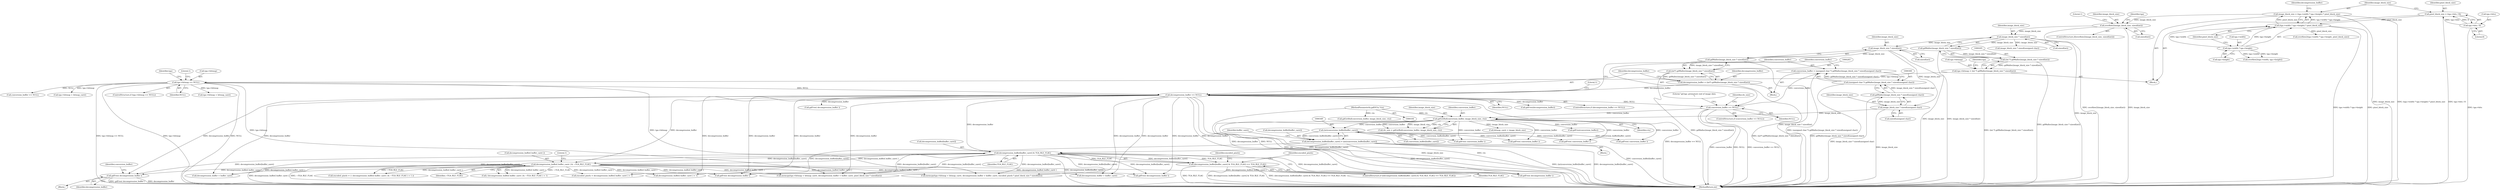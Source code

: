 digraph "0_libgd_58b6dde319c301b0eae27d12e2a659e067d80558@pointer" {
"1000476" [label="(Call,gdFree( decompression_buffer ))"];
"1000290" [label="(Call,decompression_buffer == NULL)"];
"1000280" [label="(Call,decompression_buffer = (int*) gdMalloc(image_block_size * sizeof(int)))"];
"1000282" [label="(Call,(int*) gdMalloc(image_block_size * sizeof(int)))"];
"1000284" [label="(Call,gdMalloc(image_block_size * sizeof(int)))"];
"1000285" [label="(Call,image_block_size * sizeof(int))"];
"1000207" [label="(Call,image_block_size * sizeof(int))"];
"1000177" [label="(Call,overflow2(image_block_size, sizeof(int)))"];
"1000117" [label="(Call,image_block_size = (tga->width * tga->height) * pixel_block_size)"];
"1000119" [label="(Call,(tga->width * tga->height) * pixel_block_size)"];
"1000120" [label="(Call,tga->width * tga->height)"];
"1000109" [label="(Call,pixel_block_size = (tga->bits / 8))"];
"1000111" [label="(Call,tga->bits / 8)"];
"1000212" [label="(Call,tga->bitmap == NULL)"];
"1000200" [label="(Call,tga->bitmap = (int *) gdMalloc(image_block_size * sizeof(int)))"];
"1000204" [label="(Call,(int *) gdMalloc(image_block_size * sizeof(int)))"];
"1000206" [label="(Call,gdMalloc(image_block_size * sizeof(int)))"];
"1000379" [label="(Call,decompression_buffer[buffer_caret] & TGA_RLE_FLAG)"];
"1000344" [label="(Call,decompression_buffer[buffer_caret] = (int)conversion_buffer[buffer_caret])"];
"1000348" [label="(Call,(int)conversion_buffer[buffer_caret])"];
"1000320" [label="(Call,gdGetBuf(conversion_buffer, image_block_size, ctx))"];
"1000307" [label="(Call,conversion_buffer == NULL)"];
"1000297" [label="(Call,conversion_buffer = (unsigned char *) gdMalloc(image_block_size * sizeof(unsigned char)))"];
"1000299" [label="(Call,(unsigned char *) gdMalloc(image_block_size * sizeof(unsigned char)))"];
"1000301" [label="(Call,gdMalloc(image_block_size * sizeof(unsigned char)))"];
"1000302" [label="(Call,image_block_size * sizeof(unsigned char))"];
"1000105" [label="(MethodParameterIn,gdIOCtx *ctx)"];
"1000389" [label="(Call,decompression_buffer[ buffer_caret ] & ~TGA_RLE_FLAG)"];
"1000378" [label="(Call,(decompression_buffer[buffer_caret] & TGA_RLE_FLAG) == TGA_RLE_FLAG)"];
"1000120" [label="(Call,tga->width * tga->height)"];
"1000307" [label="(Call,conversion_buffer == NULL)"];
"1000287" [label="(Call,sizeof(int))"];
"1000387" [label="(Identifier,encoded_pixels)"];
"1000184" [label="(Literal,1)"];
"1000302" [label="(Call,image_block_size * sizeof(unsigned char))"];
"1000479" [label="(Identifier,conversion_buffer)"];
"1000212" [label="(Call,tga->bitmap == NULL)"];
"1000296" [label="(Literal,1)"];
"1000390" [label="(Call,decompression_buffer[ buffer_caret ])"];
"1000377" [label="(ControlStructure,if ((decompression_buffer[buffer_caret] & TGA_RLE_FLAG) == TGA_RLE_FLAG))"];
"1000297" [label="(Call,conversion_buffer = (unsigned char *) gdMalloc(image_block_size * sizeof(unsigned char)))"];
"1000477" [label="(Identifier,decompression_buffer)"];
"1000200" [label="(Call,tga->bitmap = (int *) gdMalloc(image_block_size * sizeof(int)))"];
"1000301" [label="(Call,gdMalloc(image_block_size * sizeof(unsigned char)))"];
"1000354" [label="(Identifier,buffer_caret)"];
"1000475" [label="(Block,)"];
"1000321" [label="(Identifier,conversion_buffer)"];
"1000348" [label="(Call,(int)conversion_buffer[buffer_caret])"];
"1000281" [label="(Identifier,decompression_buffer)"];
"1000117" [label="(Call,image_block_size = (tga->width * tga->height) * pixel_block_size)"];
"1000320" [label="(Call,gdGetBuf(conversion_buffer, image_block_size, ctx))"];
"1000508" [label="(Call,gdFree( decompression_buffer ))"];
"1000204" [label="(Call,(int *) gdMalloc(image_block_size * sizeof(int)))"];
"1000124" [label="(Call,tga->height)"];
"1000372" [label="(Call,gdFree( conversion_buffer ))"];
"1000318" [label="(Call,rle_size = gdGetBuf(conversion_buffer, image_block_size, ctx))"];
"1000452" [label="(Call,decompression_buffer[ buffer_caret ] + 1)"];
"1000214" [label="(Identifier,tga)"];
"1000176" [label="(ControlStructure,if(overflow2(image_block_size, sizeof(int))))"];
"1000478" [label="(Call,gdFree( conversion_buffer ))"];
"1000435" [label="(Call,decompression_buffer + buffer_caret)"];
"1000450" [label="(Call,encoded_pixels = decompression_buffer[ buffer_caret ] + 1)"];
"1000213" [label="(Call,tga->bitmap)"];
"1000323" [label="(Identifier,ctx)"];
"1000414" [label="(Call,gdFree( conversion_buffer ))"];
"1000306" [label="(ControlStructure,if (conversion_buffer == NULL))"];
"1000224" [label="(Block,)"];
"1000127" [label="(Identifier,pixel_block_size)"];
"1000380" [label="(Call,decompression_buffer[buffer_caret])"];
"1000178" [label="(Identifier,image_block_size)"];
"1000304" [label="(Call,sizeof(unsigned char))"];
"1000292" [label="(Identifier,NULL)"];
"1000284" [label="(Call,gdMalloc(image_block_size * sizeof(int)))"];
"1000115" [label="(Literal,8)"];
"1000331" [label="(Call,gdFree(decompression_buffer))"];
"1000286" [label="(Identifier,image_block_size)"];
"1000359" [label="(Call,bitmap_caret < image_block_size)"];
"1000384" [label="(Identifier,TGA_RLE_FLAG)"];
"1000222" [label="(Identifier,tga)"];
"1000299" [label="(Call,(unsigned char *) gdMalloc(image_block_size * sizeof(unsigned char)))"];
"1000322" [label="(Identifier,image_block_size)"];
"1000386" [label="(Call,encoded_pixels = ( ( decompression_buffer[ buffer_caret ] & ~TGA_RLE_FLAG ) + 1 ))"];
"1000236" [label="(Call,conversion_buffer == NULL)"];
"1000515" [label="(MethodReturn,int)"];
"1000280" [label="(Call,decompression_buffer = (int*) gdMalloc(image_block_size * sizeof(int)))"];
"1000290" [label="(Call,decompression_buffer == NULL)"];
"1000309" [label="(Identifier,NULL)"];
"1000489" [label="(Call,decompression_buffer + buffer_caret)"];
"1000109" [label="(Call,pixel_block_size = (tga->bits / 8))"];
"1000476" [label="(Call,gdFree( decompression_buffer ))"];
"1000389" [label="(Call,decompression_buffer[ buffer_caret ] & ~TGA_RLE_FLAG)"];
"1000289" [label="(ControlStructure,if (decompression_buffer == NULL))"];
"1000151" [label="(Call,overflow2(tga->width, tga->height))"];
"1000430" [label="(Call,tga->bitmap + bitmap_caret)"];
"1000303" [label="(Identifier,image_block_size)"];
"1000394" [label="(Literal,1)"];
"1000219" [label="(Literal,1)"];
"1000451" [label="(Identifier,encoded_pixels)"];
"1000370" [label="(Call,gdFree( decompression_buffer ))"];
"1000383" [label="(Identifier,TGA_RLE_FLAG)"];
"1000412" [label="(Call,gdFree( decompression_buffer ))"];
"1000177" [label="(Call,overflow2(image_block_size, sizeof(int)))"];
"1000231" [label="(Call,image_block_size * sizeof(unsigned char))"];
"1000112" [label="(Call,tga->bits)"];
"1000510" [label="(Call,gdFree( conversion_buffer ))"];
"1000105" [label="(MethodParameterIn,gdIOCtx *ctx)"];
"1000343" [label="(Block,)"];
"1000245" [label="(Call,gdGetBuf(conversion_buffer, image_block_size, ctx))"];
"1000429" [label="(Call,memcpy(tga->bitmap + bitmap_caret, decompression_buffer + buffer_caret, pixel_block_size * sizeof(int)))"];
"1000179" [label="(Call,sizeof(int))"];
"1000298" [label="(Identifier,conversion_buffer)"];
"1000111" [label="(Call,tga->bits / 8)"];
"1000209" [label="(Call,sizeof(int))"];
"1000206" [label="(Call,gdMalloc(image_block_size * sizeof(int)))"];
"1000285" [label="(Call,image_block_size * sizeof(int))"];
"1000207" [label="(Call,image_block_size * sizeof(int))"];
"1000130" [label="(Identifier,decompression_buffer)"];
"1000312" [label="(Literal,\"gd-tga: premature end of image data\n\")"];
"1000308" [label="(Identifier,conversion_buffer)"];
"1000121" [label="(Call,tga->width)"];
"1000211" [label="(ControlStructure,if (tga->bitmap == NULL))"];
"1000201" [label="(Call,tga->bitmap)"];
"1000291" [label="(Identifier,decompression_buffer)"];
"1000483" [label="(Call,memcpy(tga->bitmap + bitmap_caret, decompression_buffer + buffer_caret, encoded_pixels * pixel_block_size * sizeof(int)))"];
"1000208" [label="(Identifier,image_block_size)"];
"1000329" [label="(Call,gdFree(conversion_buffer))"];
"1000189" [label="(Identifier,tga)"];
"1000118" [label="(Identifier,image_block_size)"];
"1000119" [label="(Call,(tga->width * tga->height) * pixel_block_size)"];
"1000393" [label="(Identifier,~TGA_RLE_FLAG)"];
"1000282" [label="(Call,(int*) gdMalloc(image_block_size * sizeof(int)))"];
"1000216" [label="(Identifier,NULL)"];
"1000388" [label="(Call,( decompression_buffer[ buffer_caret ] & ~TGA_RLE_FLAG ) + 1)"];
"1000107" [label="(Block,)"];
"1000163" [label="(Call,overflow2(tga->width * tga->height, pixel_block_size))"];
"1000313" [label="(Call,gdFree( decompression_buffer ))"];
"1000350" [label="(Call,conversion_buffer[buffer_caret])"];
"1000379" [label="(Call,decompression_buffer[buffer_caret] & TGA_RLE_FLAG)"];
"1000484" [label="(Call,tga->bitmap + bitmap_caret)"];
"1000378" [label="(Call,(decompression_buffer[buffer_caret] & TGA_RLE_FLAG) == TGA_RLE_FLAG)"];
"1000345" [label="(Call,decompression_buffer[buffer_caret])"];
"1000319" [label="(Identifier,rle_size)"];
"1000344" [label="(Call,decompression_buffer[buffer_caret] = (int)conversion_buffer[buffer_caret])"];
"1000110" [label="(Identifier,pixel_block_size)"];
"1000476" -> "1000475"  [label="AST: "];
"1000476" -> "1000477"  [label="CFG: "];
"1000477" -> "1000476"  [label="AST: "];
"1000479" -> "1000476"  [label="CFG: "];
"1000476" -> "1000515"  [label="DDG: gdFree( decompression_buffer )"];
"1000476" -> "1000515"  [label="DDG: decompression_buffer"];
"1000290" -> "1000476"  [label="DDG: decompression_buffer"];
"1000379" -> "1000476"  [label="DDG: decompression_buffer[buffer_caret]"];
"1000389" -> "1000476"  [label="DDG: decompression_buffer[ buffer_caret ]"];
"1000290" -> "1000289"  [label="AST: "];
"1000290" -> "1000292"  [label="CFG: "];
"1000291" -> "1000290"  [label="AST: "];
"1000292" -> "1000290"  [label="AST: "];
"1000296" -> "1000290"  [label="CFG: "];
"1000298" -> "1000290"  [label="CFG: "];
"1000290" -> "1000515"  [label="DDG: decompression_buffer"];
"1000290" -> "1000515"  [label="DDG: NULL"];
"1000290" -> "1000515"  [label="DDG: decompression_buffer == NULL"];
"1000280" -> "1000290"  [label="DDG: decompression_buffer"];
"1000212" -> "1000290"  [label="DDG: NULL"];
"1000290" -> "1000307"  [label="DDG: NULL"];
"1000290" -> "1000313"  [label="DDG: decompression_buffer"];
"1000290" -> "1000331"  [label="DDG: decompression_buffer"];
"1000290" -> "1000370"  [label="DDG: decompression_buffer"];
"1000290" -> "1000379"  [label="DDG: decompression_buffer"];
"1000290" -> "1000389"  [label="DDG: decompression_buffer"];
"1000290" -> "1000412"  [label="DDG: decompression_buffer"];
"1000290" -> "1000429"  [label="DDG: decompression_buffer"];
"1000290" -> "1000435"  [label="DDG: decompression_buffer"];
"1000290" -> "1000450"  [label="DDG: decompression_buffer"];
"1000290" -> "1000452"  [label="DDG: decompression_buffer"];
"1000290" -> "1000483"  [label="DDG: decompression_buffer"];
"1000290" -> "1000489"  [label="DDG: decompression_buffer"];
"1000290" -> "1000508"  [label="DDG: decompression_buffer"];
"1000280" -> "1000224"  [label="AST: "];
"1000280" -> "1000282"  [label="CFG: "];
"1000281" -> "1000280"  [label="AST: "];
"1000282" -> "1000280"  [label="AST: "];
"1000291" -> "1000280"  [label="CFG: "];
"1000280" -> "1000515"  [label="DDG: (int*) gdMalloc(image_block_size * sizeof(int))"];
"1000282" -> "1000280"  [label="DDG: gdMalloc(image_block_size * sizeof(int))"];
"1000282" -> "1000284"  [label="CFG: "];
"1000283" -> "1000282"  [label="AST: "];
"1000284" -> "1000282"  [label="AST: "];
"1000282" -> "1000515"  [label="DDG: gdMalloc(image_block_size * sizeof(int))"];
"1000284" -> "1000282"  [label="DDG: image_block_size * sizeof(int)"];
"1000284" -> "1000285"  [label="CFG: "];
"1000285" -> "1000284"  [label="AST: "];
"1000284" -> "1000515"  [label="DDG: image_block_size * sizeof(int)"];
"1000285" -> "1000284"  [label="DDG: image_block_size"];
"1000285" -> "1000287"  [label="CFG: "];
"1000286" -> "1000285"  [label="AST: "];
"1000287" -> "1000285"  [label="AST: "];
"1000285" -> "1000515"  [label="DDG: image_block_size"];
"1000207" -> "1000285"  [label="DDG: image_block_size"];
"1000285" -> "1000302"  [label="DDG: image_block_size"];
"1000207" -> "1000206"  [label="AST: "];
"1000207" -> "1000209"  [label="CFG: "];
"1000208" -> "1000207"  [label="AST: "];
"1000209" -> "1000207"  [label="AST: "];
"1000206" -> "1000207"  [label="CFG: "];
"1000207" -> "1000515"  [label="DDG: image_block_size"];
"1000207" -> "1000206"  [label="DDG: image_block_size"];
"1000177" -> "1000207"  [label="DDG: image_block_size"];
"1000207" -> "1000231"  [label="DDG: image_block_size"];
"1000177" -> "1000176"  [label="AST: "];
"1000177" -> "1000179"  [label="CFG: "];
"1000178" -> "1000177"  [label="AST: "];
"1000179" -> "1000177"  [label="AST: "];
"1000184" -> "1000177"  [label="CFG: "];
"1000189" -> "1000177"  [label="CFG: "];
"1000177" -> "1000515"  [label="DDG: image_block_size"];
"1000177" -> "1000515"  [label="DDG: overflow2(image_block_size, sizeof(int))"];
"1000117" -> "1000177"  [label="DDG: image_block_size"];
"1000117" -> "1000107"  [label="AST: "];
"1000117" -> "1000119"  [label="CFG: "];
"1000118" -> "1000117"  [label="AST: "];
"1000119" -> "1000117"  [label="AST: "];
"1000130" -> "1000117"  [label="CFG: "];
"1000117" -> "1000515"  [label="DDG: image_block_size"];
"1000117" -> "1000515"  [label="DDG: (tga->width * tga->height) * pixel_block_size"];
"1000119" -> "1000117"  [label="DDG: tga->width * tga->height"];
"1000119" -> "1000117"  [label="DDG: pixel_block_size"];
"1000119" -> "1000127"  [label="CFG: "];
"1000120" -> "1000119"  [label="AST: "];
"1000127" -> "1000119"  [label="AST: "];
"1000119" -> "1000515"  [label="DDG: pixel_block_size"];
"1000119" -> "1000515"  [label="DDG: tga->width * tga->height"];
"1000120" -> "1000119"  [label="DDG: tga->width"];
"1000120" -> "1000119"  [label="DDG: tga->height"];
"1000109" -> "1000119"  [label="DDG: pixel_block_size"];
"1000119" -> "1000163"  [label="DDG: pixel_block_size"];
"1000120" -> "1000124"  [label="CFG: "];
"1000121" -> "1000120"  [label="AST: "];
"1000124" -> "1000120"  [label="AST: "];
"1000127" -> "1000120"  [label="CFG: "];
"1000120" -> "1000151"  [label="DDG: tga->width"];
"1000120" -> "1000151"  [label="DDG: tga->height"];
"1000109" -> "1000107"  [label="AST: "];
"1000109" -> "1000111"  [label="CFG: "];
"1000110" -> "1000109"  [label="AST: "];
"1000111" -> "1000109"  [label="AST: "];
"1000118" -> "1000109"  [label="CFG: "];
"1000109" -> "1000515"  [label="DDG: tga->bits / 8"];
"1000111" -> "1000109"  [label="DDG: tga->bits"];
"1000111" -> "1000109"  [label="DDG: 8"];
"1000111" -> "1000115"  [label="CFG: "];
"1000112" -> "1000111"  [label="AST: "];
"1000115" -> "1000111"  [label="AST: "];
"1000111" -> "1000515"  [label="DDG: tga->bits"];
"1000212" -> "1000211"  [label="AST: "];
"1000212" -> "1000216"  [label="CFG: "];
"1000213" -> "1000212"  [label="AST: "];
"1000216" -> "1000212"  [label="AST: "];
"1000219" -> "1000212"  [label="CFG: "];
"1000222" -> "1000212"  [label="CFG: "];
"1000212" -> "1000515"  [label="DDG: NULL"];
"1000212" -> "1000515"  [label="DDG: tga->bitmap == NULL"];
"1000212" -> "1000515"  [label="DDG: tga->bitmap"];
"1000200" -> "1000212"  [label="DDG: tga->bitmap"];
"1000212" -> "1000236"  [label="DDG: NULL"];
"1000212" -> "1000429"  [label="DDG: tga->bitmap"];
"1000212" -> "1000430"  [label="DDG: tga->bitmap"];
"1000212" -> "1000483"  [label="DDG: tga->bitmap"];
"1000212" -> "1000484"  [label="DDG: tga->bitmap"];
"1000200" -> "1000107"  [label="AST: "];
"1000200" -> "1000204"  [label="CFG: "];
"1000201" -> "1000200"  [label="AST: "];
"1000204" -> "1000200"  [label="AST: "];
"1000214" -> "1000200"  [label="CFG: "];
"1000200" -> "1000515"  [label="DDG: (int *) gdMalloc(image_block_size * sizeof(int))"];
"1000204" -> "1000200"  [label="DDG: gdMalloc(image_block_size * sizeof(int))"];
"1000204" -> "1000206"  [label="CFG: "];
"1000205" -> "1000204"  [label="AST: "];
"1000206" -> "1000204"  [label="AST: "];
"1000204" -> "1000515"  [label="DDG: gdMalloc(image_block_size * sizeof(int))"];
"1000206" -> "1000204"  [label="DDG: image_block_size * sizeof(int)"];
"1000206" -> "1000515"  [label="DDG: image_block_size * sizeof(int)"];
"1000379" -> "1000378"  [label="AST: "];
"1000379" -> "1000383"  [label="CFG: "];
"1000380" -> "1000379"  [label="AST: "];
"1000383" -> "1000379"  [label="AST: "];
"1000384" -> "1000379"  [label="CFG: "];
"1000379" -> "1000515"  [label="DDG: decompression_buffer[buffer_caret]"];
"1000379" -> "1000370"  [label="DDG: decompression_buffer[buffer_caret]"];
"1000379" -> "1000378"  [label="DDG: decompression_buffer[buffer_caret]"];
"1000379" -> "1000378"  [label="DDG: TGA_RLE_FLAG"];
"1000344" -> "1000379"  [label="DDG: decompression_buffer[buffer_caret]"];
"1000389" -> "1000379"  [label="DDG: decompression_buffer[ buffer_caret ]"];
"1000378" -> "1000379"  [label="DDG: TGA_RLE_FLAG"];
"1000379" -> "1000389"  [label="DDG: decompression_buffer[buffer_caret]"];
"1000379" -> "1000412"  [label="DDG: decompression_buffer[buffer_caret]"];
"1000379" -> "1000429"  [label="DDG: decompression_buffer[buffer_caret]"];
"1000379" -> "1000435"  [label="DDG: decompression_buffer[buffer_caret]"];
"1000379" -> "1000483"  [label="DDG: decompression_buffer[buffer_caret]"];
"1000379" -> "1000489"  [label="DDG: decompression_buffer[buffer_caret]"];
"1000379" -> "1000508"  [label="DDG: decompression_buffer[buffer_caret]"];
"1000344" -> "1000343"  [label="AST: "];
"1000344" -> "1000348"  [label="CFG: "];
"1000345" -> "1000344"  [label="AST: "];
"1000348" -> "1000344"  [label="AST: "];
"1000354" -> "1000344"  [label="CFG: "];
"1000344" -> "1000515"  [label="DDG: (int)conversion_buffer[buffer_caret]"];
"1000344" -> "1000515"  [label="DDG: decompression_buffer[buffer_caret]"];
"1000348" -> "1000344"  [label="DDG: conversion_buffer[buffer_caret]"];
"1000344" -> "1000370"  [label="DDG: decompression_buffer[buffer_caret]"];
"1000344" -> "1000508"  [label="DDG: decompression_buffer[buffer_caret]"];
"1000348" -> "1000350"  [label="CFG: "];
"1000349" -> "1000348"  [label="AST: "];
"1000350" -> "1000348"  [label="AST: "];
"1000348" -> "1000515"  [label="DDG: conversion_buffer[buffer_caret]"];
"1000320" -> "1000348"  [label="DDG: conversion_buffer"];
"1000348" -> "1000372"  [label="DDG: conversion_buffer[buffer_caret]"];
"1000348" -> "1000414"  [label="DDG: conversion_buffer[buffer_caret]"];
"1000348" -> "1000478"  [label="DDG: conversion_buffer[buffer_caret]"];
"1000348" -> "1000510"  [label="DDG: conversion_buffer[buffer_caret]"];
"1000320" -> "1000318"  [label="AST: "];
"1000320" -> "1000323"  [label="CFG: "];
"1000321" -> "1000320"  [label="AST: "];
"1000322" -> "1000320"  [label="AST: "];
"1000323" -> "1000320"  [label="AST: "];
"1000318" -> "1000320"  [label="CFG: "];
"1000320" -> "1000515"  [label="DDG: image_block_size"];
"1000320" -> "1000515"  [label="DDG: ctx"];
"1000320" -> "1000318"  [label="DDG: conversion_buffer"];
"1000320" -> "1000318"  [label="DDG: image_block_size"];
"1000320" -> "1000318"  [label="DDG: ctx"];
"1000307" -> "1000320"  [label="DDG: conversion_buffer"];
"1000302" -> "1000320"  [label="DDG: image_block_size"];
"1000105" -> "1000320"  [label="DDG: ctx"];
"1000320" -> "1000329"  [label="DDG: conversion_buffer"];
"1000320" -> "1000359"  [label="DDG: image_block_size"];
"1000320" -> "1000372"  [label="DDG: conversion_buffer"];
"1000320" -> "1000414"  [label="DDG: conversion_buffer"];
"1000320" -> "1000478"  [label="DDG: conversion_buffer"];
"1000320" -> "1000510"  [label="DDG: conversion_buffer"];
"1000307" -> "1000306"  [label="AST: "];
"1000307" -> "1000309"  [label="CFG: "];
"1000308" -> "1000307"  [label="AST: "];
"1000309" -> "1000307"  [label="AST: "];
"1000312" -> "1000307"  [label="CFG: "];
"1000319" -> "1000307"  [label="CFG: "];
"1000307" -> "1000515"  [label="DDG: NULL"];
"1000307" -> "1000515"  [label="DDG: conversion_buffer == NULL"];
"1000307" -> "1000515"  [label="DDG: conversion_buffer"];
"1000297" -> "1000307"  [label="DDG: conversion_buffer"];
"1000297" -> "1000224"  [label="AST: "];
"1000297" -> "1000299"  [label="CFG: "];
"1000298" -> "1000297"  [label="AST: "];
"1000299" -> "1000297"  [label="AST: "];
"1000308" -> "1000297"  [label="CFG: "];
"1000297" -> "1000515"  [label="DDG: (unsigned char *) gdMalloc(image_block_size * sizeof(unsigned char))"];
"1000299" -> "1000297"  [label="DDG: gdMalloc(image_block_size * sizeof(unsigned char))"];
"1000299" -> "1000301"  [label="CFG: "];
"1000300" -> "1000299"  [label="AST: "];
"1000301" -> "1000299"  [label="AST: "];
"1000299" -> "1000515"  [label="DDG: gdMalloc(image_block_size * sizeof(unsigned char))"];
"1000301" -> "1000299"  [label="DDG: image_block_size * sizeof(unsigned char)"];
"1000301" -> "1000302"  [label="CFG: "];
"1000302" -> "1000301"  [label="AST: "];
"1000301" -> "1000515"  [label="DDG: image_block_size * sizeof(unsigned char)"];
"1000302" -> "1000301"  [label="DDG: image_block_size"];
"1000302" -> "1000304"  [label="CFG: "];
"1000303" -> "1000302"  [label="AST: "];
"1000304" -> "1000302"  [label="AST: "];
"1000302" -> "1000515"  [label="DDG: image_block_size"];
"1000105" -> "1000104"  [label="AST: "];
"1000105" -> "1000515"  [label="DDG: ctx"];
"1000105" -> "1000245"  [label="DDG: ctx"];
"1000389" -> "1000388"  [label="AST: "];
"1000389" -> "1000393"  [label="CFG: "];
"1000390" -> "1000389"  [label="AST: "];
"1000393" -> "1000389"  [label="AST: "];
"1000394" -> "1000389"  [label="CFG: "];
"1000389" -> "1000515"  [label="DDG: ~TGA_RLE_FLAG"];
"1000389" -> "1000515"  [label="DDG: decompression_buffer[ buffer_caret ]"];
"1000389" -> "1000370"  [label="DDG: decompression_buffer[ buffer_caret ]"];
"1000389" -> "1000386"  [label="DDG: decompression_buffer[ buffer_caret ]"];
"1000389" -> "1000386"  [label="DDG: ~TGA_RLE_FLAG"];
"1000389" -> "1000388"  [label="DDG: decompression_buffer[ buffer_caret ]"];
"1000389" -> "1000388"  [label="DDG: ~TGA_RLE_FLAG"];
"1000389" -> "1000412"  [label="DDG: decompression_buffer[ buffer_caret ]"];
"1000389" -> "1000429"  [label="DDG: decompression_buffer[ buffer_caret ]"];
"1000389" -> "1000435"  [label="DDG: decompression_buffer[ buffer_caret ]"];
"1000389" -> "1000450"  [label="DDG: decompression_buffer[ buffer_caret ]"];
"1000389" -> "1000452"  [label="DDG: decompression_buffer[ buffer_caret ]"];
"1000389" -> "1000483"  [label="DDG: decompression_buffer[ buffer_caret ]"];
"1000389" -> "1000489"  [label="DDG: decompression_buffer[ buffer_caret ]"];
"1000389" -> "1000508"  [label="DDG: decompression_buffer[ buffer_caret ]"];
"1000378" -> "1000377"  [label="AST: "];
"1000378" -> "1000384"  [label="CFG: "];
"1000384" -> "1000378"  [label="AST: "];
"1000387" -> "1000378"  [label="CFG: "];
"1000451" -> "1000378"  [label="CFG: "];
"1000378" -> "1000515"  [label="DDG: TGA_RLE_FLAG"];
"1000378" -> "1000515"  [label="DDG: decompression_buffer[buffer_caret] & TGA_RLE_FLAG"];
"1000378" -> "1000515"  [label="DDG: (decompression_buffer[buffer_caret] & TGA_RLE_FLAG) == TGA_RLE_FLAG"];
}
